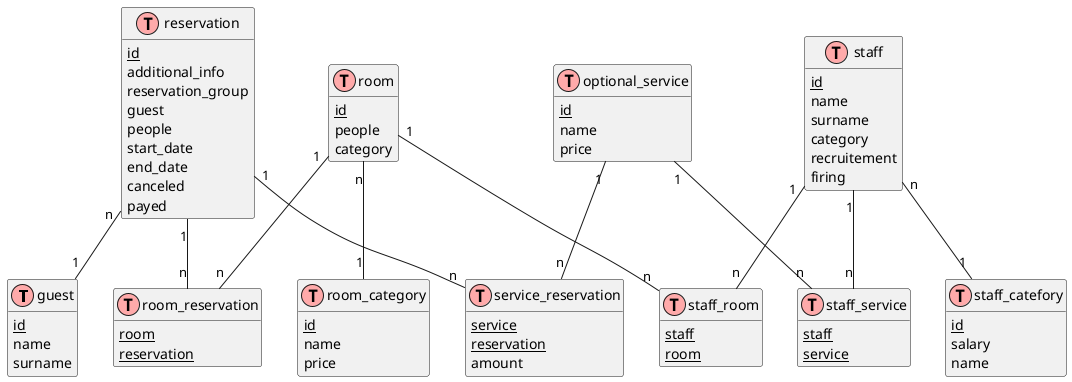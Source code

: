 @startuml
!define table(x) class x << (T,#FFAAAA) >>
!define primary_key(x) <u>x</u>
hide methods
hide stereotypes

table(guest) {
    primary_key(id)
    name
    surname
}

table(room) {
    primary_key(id)
    people
    category
}

table(room_category) {
    primary_key(id)
    name
    price
}

table(reservation) {
    primary_key(id)
    additional_info
    reservation_group
    guest
    people
    start_date
    end_date
    canceled
    payed
}

table(optional_service) {
    primary_key(id)
    name
    price
}

table(staff) {
    primary_key(id)
    name
    surname
    category
    recruitement
    firing
}

table(room_reservation) {
    primary_key(room)
    primary_key(reservation)
}

table(service_reservation) {
    primary_key(service)
    primary_key(reservation)
    amount
}

table(staff_catefory) {
    primary_key(id)
    salary
    name
}

table(staff_room) {
    primary_key(staff)
    primary_key(room)
}

table(staff_service) {
    primary_key(staff)
    primary_key(service)
}

reservation "n" -- "1" guest
reservation "1" -- "n" service_reservation
reservation "1" -- "n" room_reservation
room "1" -- "n" room_reservation
optional_service "1" -- "n" service_reservation
staff "1" -- "n" staff_room
staff "1" -- "n" staff_service
room "1" -- "n" staff_room
optional_service "1" -- "n" staff_service
staff "n" -- "1" staff_catefory
room "n" -- "1" room_category

@enduml